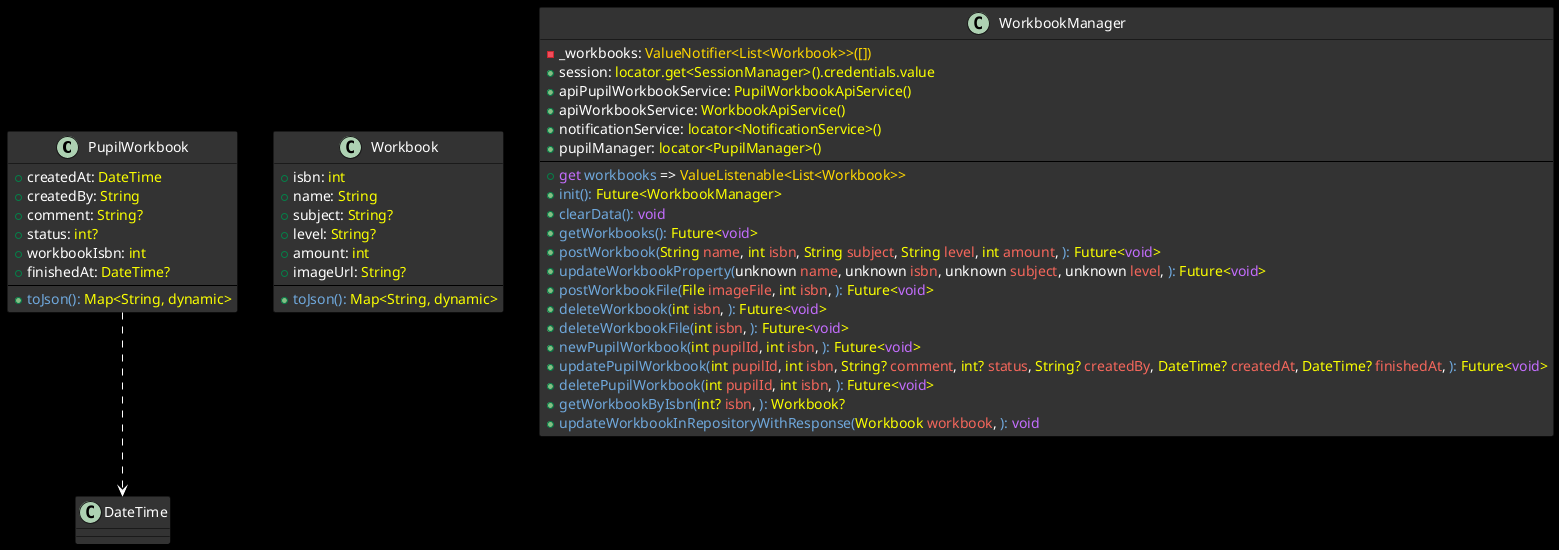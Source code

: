 @startuml

skinparam backgroundColor #000000

skinparam {
    ClassStereotypeFontColor #FFD700
    ClassStereotypeFontSize 12
    ClassStereotypeFontStyle bold
}
skinparam class {
    BackgroundColor #333333
    BorderColor #000000
    ArrowColor #FFFFFF
    FontColor #D3D3D3
}
skinparam classAttribute {
    FontColor #D3D3D
}
class PupilWorkbook {
+createdAt: <font color=#faff00>DateTime</font>
+createdBy: <font color=#faff00>String</font>
+comment: <font color=#faff00>String?</font>
+status: <font color=#faff00>int?</font>
+workbookIsbn: <font color=#faff00>int</font>
+finishedAt: <font color=#faff00>DateTime?</font>
---
+<font color=#6fa8dc>toJson(</font><font color=#6fa8dc>):</font> <font color=#faff00>Map<String, dynamic></font>
}
PupilWorkbook ..> DateTime
class Workbook {
+isbn: <font color=#faff00>int</font>
+name: <font color=#faff00>String</font>
+subject: <font color=#faff00>String?</font>
+level: <font color=#faff00>String?</font>
+amount: <font color=#faff00>int</font>
+imageUrl: <font color=#faff00>String?</font>
---
+<font color=#6fa8dc>toJson(</font><font color=#6fa8dc>):</font> <font color=#faff00>Map<String, dynamic></font>
}
class WorkbookManager {
-_workbooks: <font color=#ffd700>ValueNotifier<List<Workbook>>([])</font>
+session: <font color=#faff00>locator.get<SessionManager>().credentials.value</font>
+apiPupilWorkbookService: <font color=#faff00>PupilWorkbookApiService()</font>
+apiWorkbookService: <font color=#faff00>WorkbookApiService()</font>
+notificationService: <font color=#faff00>locator<NotificationService>()</font>
+pupilManager: <font color=#faff00>locator<PupilManager>()</font>
---
+<font color=#c36dfd>get</font> <font color=#6fa8dc>workbooks</font> => <font color=#ffd700>ValueListenable<List<Workbook>></font>
+<font color=#6fa8dc>init(</font><font color=#6fa8dc>):</font> <font color=#faff00>Future<WorkbookManager></font>
+<font color=#6fa8dc>clearData(</font><font color=#6fa8dc>):</font> <font color=#c36dfd>void</font>
+<font color=#6fa8dc>getWorkbooks(</font><font color=#6fa8dc>):</font> <font color=#faff00>Future<</font><font color=#c36dfd>void</font><font color=#faff00>></font>
+<font color=#6fa8dc>postWorkbook(</font><font color=#faff00>String</font> <font color=#f4665b>name</font>, <font color=#faff00>int</font> <font color=#f4665b>isbn</font>, <font color=#faff00>String</font> <font color=#f4665b>subject</font>, <font color=#faff00>String</font> <font color=#f4665b>level</font>, <font color=#faff00>int</font> <font color=#f4665b>amount</font>, <font color=#6fa8dc>):</font> <font color=#faff00>Future<</font><font color=#c36dfd>void</font><font color=#faff00>></font>
+<font color=#6fa8dc>updateWorkbookProperty(</font>unknown <font color=#f4665b>name</font>, unknown <font color=#f4665b>isbn</font>, unknown <font color=#f4665b>subject</font>, unknown <font color=#f4665b>level</font>, <font color=#6fa8dc>):</font> <font color=#faff00>Future<</font><font color=#c36dfd>void</font><font color=#faff00>></font>
+<font color=#6fa8dc>postWorkbookFile(</font><font color=#faff00>File</font> <font color=#f4665b>imageFile</font>, <font color=#faff00>int</font> <font color=#f4665b>isbn</font>, <font color=#6fa8dc>):</font> <font color=#faff00>Future<</font><font color=#c36dfd>void</font><font color=#faff00>></font>
+<font color=#6fa8dc>deleteWorkbook(</font><font color=#faff00>int</font> <font color=#f4665b>isbn</font>, <font color=#6fa8dc>):</font> <font color=#faff00>Future<</font><font color=#c36dfd>void</font><font color=#faff00>></font>
+<font color=#6fa8dc>deleteWorkbookFile(</font><font color=#faff00>int</font> <font color=#f4665b>isbn</font>, <font color=#6fa8dc>):</font> <font color=#faff00>Future<</font><font color=#c36dfd>void</font><font color=#faff00>></font>
+<font color=#6fa8dc>newPupilWorkbook(</font><font color=#faff00>int</font> <font color=#f4665b>pupilId</font>, <font color=#faff00>int</font> <font color=#f4665b>isbn</font>, <font color=#6fa8dc>):</font> <font color=#faff00>Future<</font><font color=#c36dfd>void</font><font color=#faff00>></font>
+<font color=#6fa8dc>updatePupilWorkbook(</font><font color=#faff00>int</font> <font color=#f4665b>pupilId</font>, <font color=#faff00>int</font> <font color=#f4665b>isbn</font>, <font color=#faff00>String?</font> <font color=#f4665b>comment</font>, <font color=#faff00>int?</font> <font color=#f4665b>status</font>, <font color=#faff00>String?</font> <font color=#f4665b>createdBy</font>, <font color=#faff00>DateTime?</font> <font color=#f4665b>createdAt</font>, <font color=#faff00>DateTime?</font> <font color=#f4665b>finishedAt</font>, <font color=#6fa8dc>):</font> <font color=#faff00>Future<</font><font color=#c36dfd>void</font><font color=#faff00>></font>
+<font color=#6fa8dc>deletePupilWorkbook(</font><font color=#faff00>int</font> <font color=#f4665b>pupilId</font>, <font color=#faff00>int</font> <font color=#f4665b>isbn</font>, <font color=#6fa8dc>):</font> <font color=#faff00>Future<</font><font color=#c36dfd>void</font><font color=#faff00>></font>
+<font color=#6fa8dc>getWorkbookByIsbn(</font><font color=#faff00>int?</font> <font color=#f4665b>isbn</font>, <font color=#6fa8dc>):</font> <font color=#faff00>Workbook?</font>
+<font color=#6fa8dc>updateWorkbookInRepositoryWithResponse(</font><font color=#faff00>Workbook</font> <font color=#f4665b>workbook</font>, <font color=#6fa8dc>):</font> <font color=#c36dfd>void</font>
}
@enduml